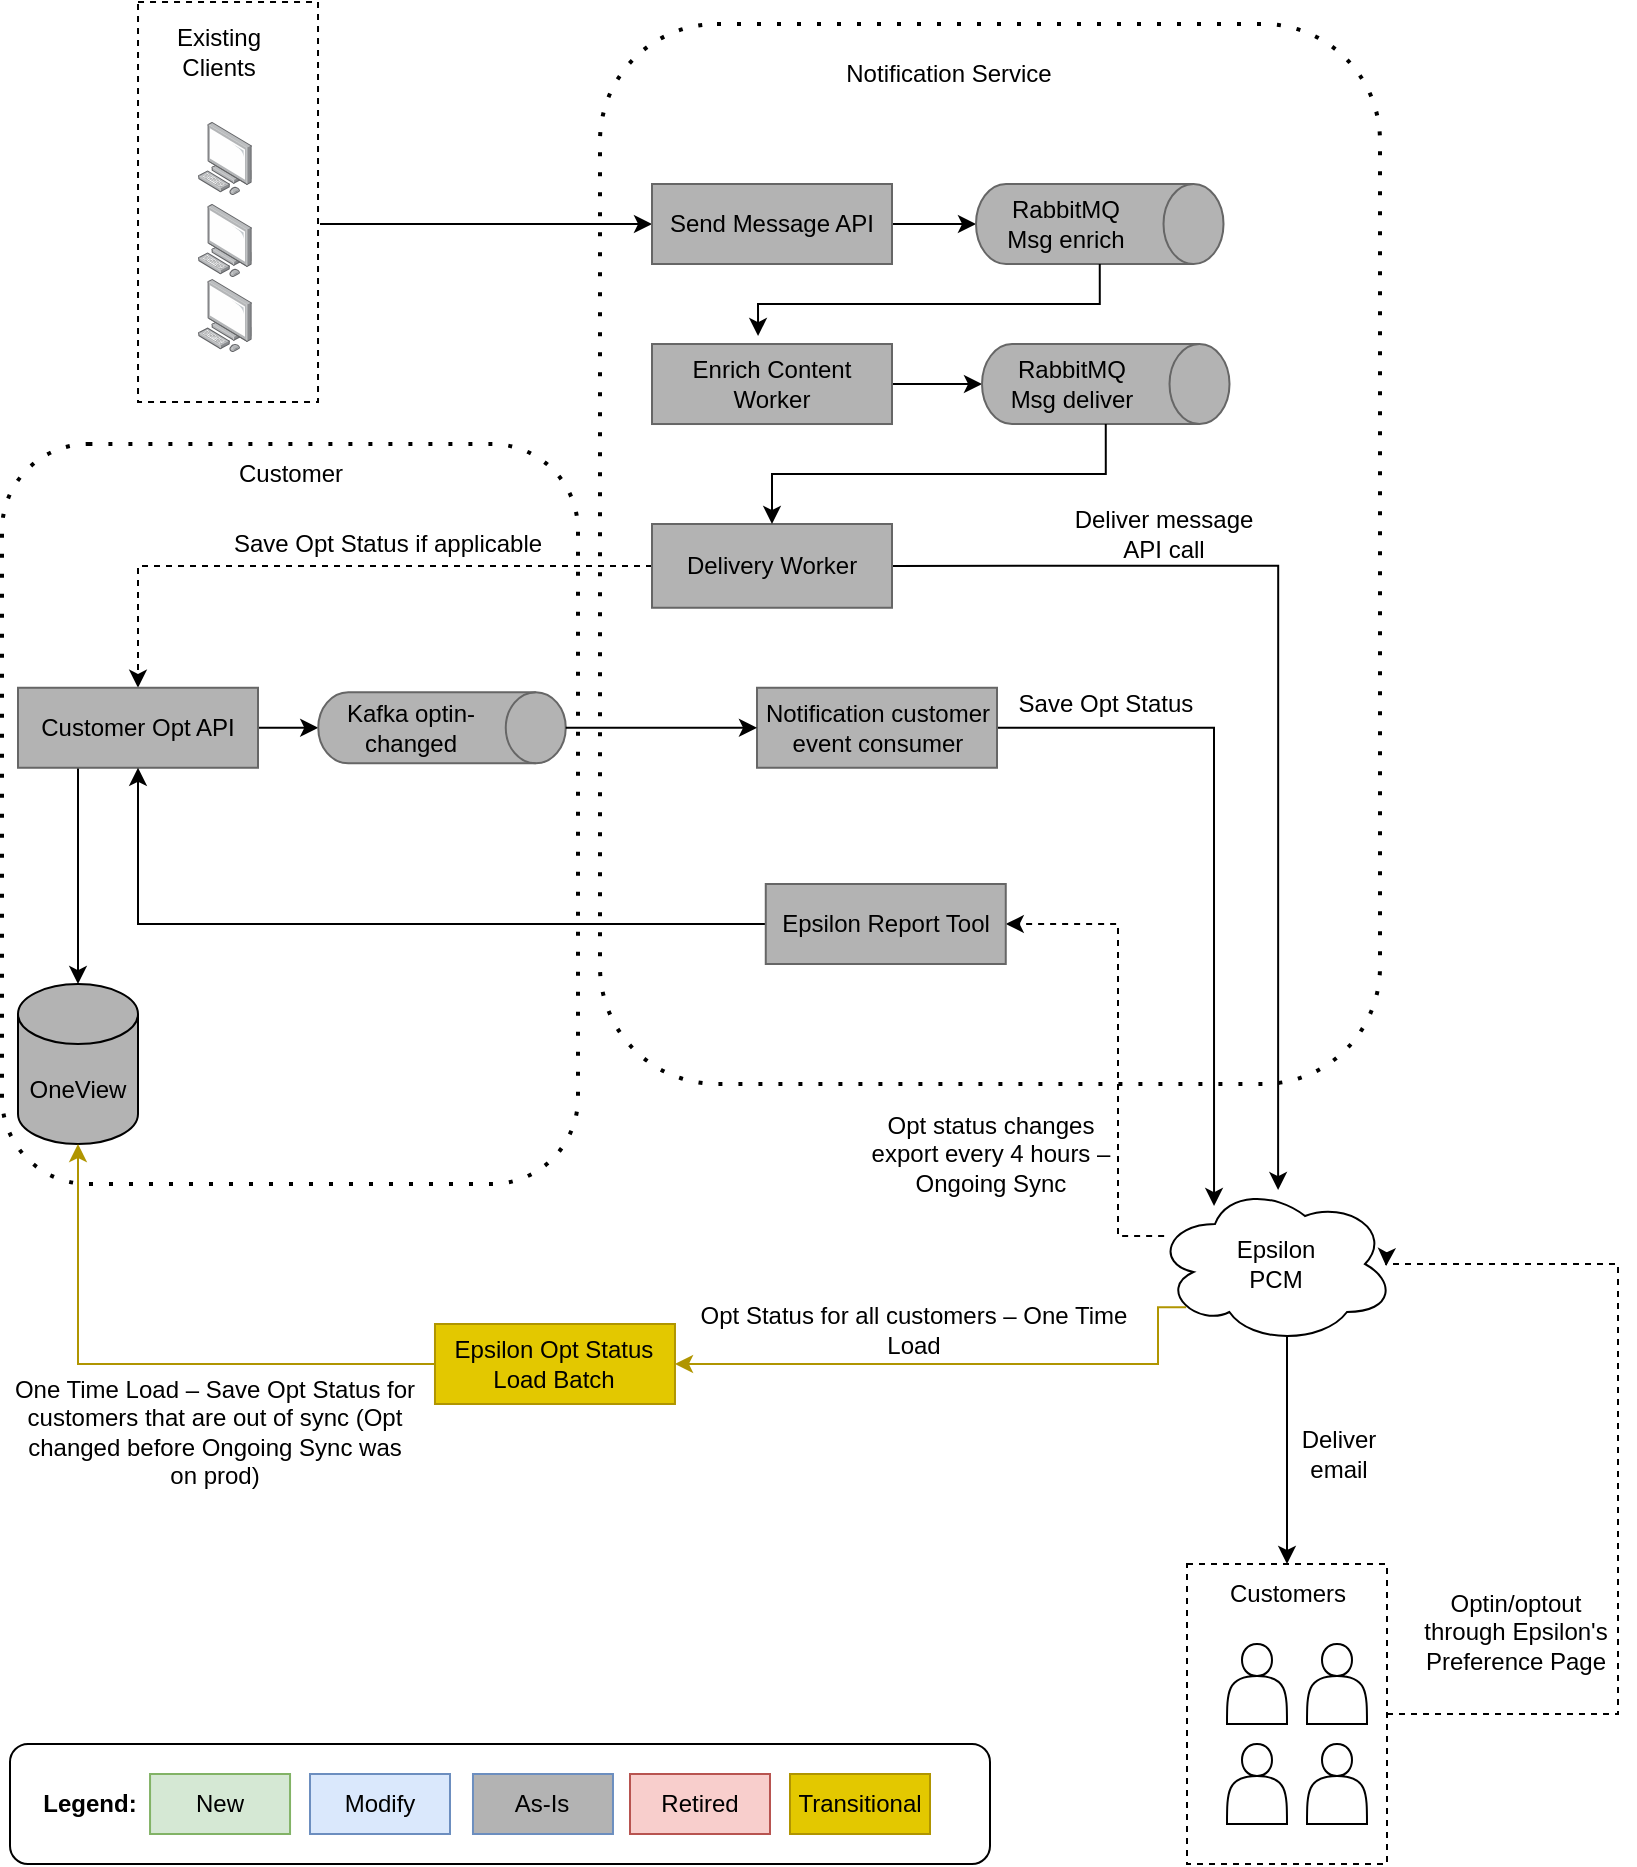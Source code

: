 <mxfile version="21.6.6" type="github">
  <diagram name="Page-1" id="__Ew0BQZnsr-GjZXLVGN">
    <mxGraphModel dx="1306" dy="836" grid="1" gridSize="10" guides="1" tooltips="1" connect="1" arrows="1" fold="1" page="1" pageScale="1" pageWidth="850" pageHeight="1100" math="0" shadow="0">
      <root>
        <mxCell id="0" />
        <mxCell id="1" parent="0" />
        <mxCell id="oAcftZWTEW6j2OKeEVD7-35" value="" style="rounded=1;whiteSpace=wrap;html=1;fillColor=none;dashed=1;dashPattern=1 4;shadow=0;glass=0;strokeColor=#000000;strokeWidth=2;perimeterSpacing=1;" vertex="1" parent="1">
          <mxGeometry x="12" y="280" width="288" height="370" as="geometry" />
        </mxCell>
        <mxCell id="HidH9xInRzpVQGn8SDEV-49" value="" style="rounded=1;whiteSpace=wrap;html=1;fillColor=none;dashed=1;dashPattern=1 4;shadow=0;glass=0;strokeColor=#000000;strokeWidth=2;perimeterSpacing=1;" parent="1" vertex="1">
          <mxGeometry x="311" y="70" width="390" height="530" as="geometry" />
        </mxCell>
        <mxCell id="HidH9xInRzpVQGn8SDEV-13" style="edgeStyle=orthogonalEdgeStyle;rounded=0;orthogonalLoop=1;jettySize=auto;html=1;entryX=0;entryY=0.5;entryDx=0;entryDy=0;exitX=1.011;exitY=0.555;exitDx=0;exitDy=0;exitPerimeter=0;" parent="1" source="HidH9xInRzpVQGn8SDEV-42" target="HidH9xInRzpVQGn8SDEV-7" edge="1">
          <mxGeometry relative="1" as="geometry">
            <mxPoint x="190" y="170" as="sourcePoint" />
          </mxGeometry>
        </mxCell>
        <mxCell id="HidH9xInRzpVQGn8SDEV-12" style="edgeStyle=orthogonalEdgeStyle;rounded=0;orthogonalLoop=1;jettySize=auto;html=1;exitX=1;exitY=0.5;exitDx=0;exitDy=0;entryX=0.5;entryY=1;entryDx=0;entryDy=0;entryPerimeter=0;" parent="1" source="HidH9xInRzpVQGn8SDEV-7" target="HidH9xInRzpVQGn8SDEV-8" edge="1">
          <mxGeometry relative="1" as="geometry" />
        </mxCell>
        <mxCell id="HidH9xInRzpVQGn8SDEV-7" value="Send Message API" style="rounded=0;whiteSpace=wrap;html=1;fillColor=#B3B3B3;gradientColor=none;strokeColor=#666666;" parent="1" vertex="1">
          <mxGeometry x="337" y="150" width="120" height="40" as="geometry" />
        </mxCell>
        <mxCell id="HidH9xInRzpVQGn8SDEV-11" value="" style="group" parent="1" vertex="1" connectable="0">
          <mxGeometry x="499.005" y="149.995" width="123.75" height="40" as="geometry" />
        </mxCell>
        <mxCell id="HidH9xInRzpVQGn8SDEV-8" value="" style="shape=cylinder3;whiteSpace=wrap;html=1;boundedLbl=1;backgroundOutline=1;size=15;rotation=90;fillColor=#B3B3B3;gradientColor=none;strokeColor=#666666;" parent="HidH9xInRzpVQGn8SDEV-11" vertex="1">
          <mxGeometry x="41.875" y="-41.875" width="40" height="123.75" as="geometry" />
        </mxCell>
        <mxCell id="HidH9xInRzpVQGn8SDEV-9" value="RabbitMQ Msg enrich" style="text;html=1;strokeColor=none;fillColor=none;align=center;verticalAlign=middle;whiteSpace=wrap;rounded=0;" parent="HidH9xInRzpVQGn8SDEV-11" vertex="1">
          <mxGeometry x="4.995" y="5.005" width="80" height="30" as="geometry" />
        </mxCell>
        <mxCell id="HidH9xInRzpVQGn8SDEV-18" style="edgeStyle=orthogonalEdgeStyle;rounded=0;orthogonalLoop=1;jettySize=auto;html=1;exitX=1;exitY=0.5;exitDx=0;exitDy=0;entryX=0.5;entryY=1;entryDx=0;entryDy=0;entryPerimeter=0;" parent="1" source="HidH9xInRzpVQGn8SDEV-14" target="HidH9xInRzpVQGn8SDEV-16" edge="1">
          <mxGeometry relative="1" as="geometry" />
        </mxCell>
        <mxCell id="HidH9xInRzpVQGn8SDEV-14" value="Enrich Content Worker" style="rounded=0;whiteSpace=wrap;html=1;fillColor=#B3B3B3;gradientColor=none;strokeColor=#666666;" parent="1" vertex="1">
          <mxGeometry x="337" y="230.01" width="120" height="40" as="geometry" />
        </mxCell>
        <mxCell id="HidH9xInRzpVQGn8SDEV-15" value="" style="group" parent="1" vertex="1" connectable="0">
          <mxGeometry x="502.005" y="230.005" width="123.75" height="40" as="geometry" />
        </mxCell>
        <mxCell id="HidH9xInRzpVQGn8SDEV-16" value="" style="shape=cylinder3;whiteSpace=wrap;html=1;boundedLbl=1;backgroundOutline=1;size=15;rotation=90;fillColor=#B3B3B3;gradientColor=none;strokeColor=#666666;" parent="HidH9xInRzpVQGn8SDEV-15" vertex="1">
          <mxGeometry x="41.875" y="-41.875" width="40" height="123.75" as="geometry" />
        </mxCell>
        <mxCell id="HidH9xInRzpVQGn8SDEV-17" value="RabbitMQ Msg deliver" style="text;html=1;strokeColor=none;fillColor=none;align=center;verticalAlign=middle;whiteSpace=wrap;rounded=0;" parent="HidH9xInRzpVQGn8SDEV-15" vertex="1">
          <mxGeometry x="4.995" y="5.005" width="80" height="30" as="geometry" />
        </mxCell>
        <mxCell id="HidH9xInRzpVQGn8SDEV-31" style="edgeStyle=orthogonalEdgeStyle;rounded=0;orthogonalLoop=1;jettySize=auto;html=1;entryX=0.5;entryY=0;entryDx=0;entryDy=0;dashed=1;" parent="1" source="HidH9xInRzpVQGn8SDEV-20" target="HidH9xInRzpVQGn8SDEV-27" edge="1">
          <mxGeometry relative="1" as="geometry" />
        </mxCell>
        <mxCell id="HidH9xInRzpVQGn8SDEV-52" style="edgeStyle=orthogonalEdgeStyle;rounded=0;orthogonalLoop=1;jettySize=auto;html=1;exitX=1;exitY=0.5;exitDx=0;exitDy=0;entryX=0.513;entryY=0.038;entryDx=0;entryDy=0;entryPerimeter=0;" parent="1" source="HidH9xInRzpVQGn8SDEV-20" target="HidH9xInRzpVQGn8SDEV-51" edge="1">
          <mxGeometry relative="1" as="geometry">
            <mxPoint x="650" y="630" as="targetPoint" />
          </mxGeometry>
        </mxCell>
        <mxCell id="HidH9xInRzpVQGn8SDEV-20" value="Delivery Worker" style="rounded=0;whiteSpace=wrap;html=1;fillColor=#B3B3B3;gradientColor=none;strokeColor=#666666;" parent="1" vertex="1">
          <mxGeometry x="337" y="320" width="120" height="41.88" as="geometry" />
        </mxCell>
        <mxCell id="HidH9xInRzpVQGn8SDEV-24" style="edgeStyle=orthogonalEdgeStyle;rounded=0;orthogonalLoop=1;jettySize=auto;html=1;exitX=1;exitY=0.5;exitDx=0;exitDy=0;exitPerimeter=0;entryX=0.442;entryY=-0.1;entryDx=0;entryDy=0;entryPerimeter=0;" parent="1" source="HidH9xInRzpVQGn8SDEV-8" target="HidH9xInRzpVQGn8SDEV-14" edge="1">
          <mxGeometry relative="1" as="geometry" />
        </mxCell>
        <mxCell id="HidH9xInRzpVQGn8SDEV-25" style="edgeStyle=orthogonalEdgeStyle;rounded=0;orthogonalLoop=1;jettySize=auto;html=1;exitX=1;exitY=0.5;exitDx=0;exitDy=0;exitPerimeter=0;entryX=0.5;entryY=0;entryDx=0;entryDy=0;" parent="1" source="HidH9xInRzpVQGn8SDEV-16" target="HidH9xInRzpVQGn8SDEV-20" edge="1">
          <mxGeometry relative="1" as="geometry" />
        </mxCell>
        <mxCell id="HidH9xInRzpVQGn8SDEV-36" style="edgeStyle=orthogonalEdgeStyle;rounded=0;orthogonalLoop=1;jettySize=auto;html=1;exitX=1;exitY=0.5;exitDx=0;exitDy=0;entryX=0.5;entryY=1;entryDx=0;entryDy=0;entryPerimeter=0;" parent="1" source="HidH9xInRzpVQGn8SDEV-27" target="HidH9xInRzpVQGn8SDEV-33" edge="1">
          <mxGeometry relative="1" as="geometry" />
        </mxCell>
        <mxCell id="HidH9xInRzpVQGn8SDEV-68" style="edgeStyle=orthogonalEdgeStyle;rounded=0;orthogonalLoop=1;jettySize=auto;html=1;entryX=0.5;entryY=0;entryDx=0;entryDy=0;entryPerimeter=0;" parent="1" source="HidH9xInRzpVQGn8SDEV-27" target="HidH9xInRzpVQGn8SDEV-66" edge="1">
          <mxGeometry relative="1" as="geometry">
            <Array as="points">
              <mxPoint x="50" y="520.01" />
            </Array>
          </mxGeometry>
        </mxCell>
        <mxCell id="HidH9xInRzpVQGn8SDEV-27" value="Customer Opt API" style="rounded=0;whiteSpace=wrap;html=1;fillColor=#B3B3B3;gradientColor=none;strokeColor=#666666;" parent="1" vertex="1">
          <mxGeometry x="20" y="401.88" width="120" height="40" as="geometry" />
        </mxCell>
        <mxCell id="HidH9xInRzpVQGn8SDEV-32" value="" style="group" parent="1" vertex="1" connectable="0">
          <mxGeometry x="177" y="401.88" width="110" height="40" as="geometry" />
        </mxCell>
        <mxCell id="HidH9xInRzpVQGn8SDEV-33" value="" style="shape=cylinder3;whiteSpace=wrap;html=1;boundedLbl=1;backgroundOutline=1;size=15;rotation=90;fillColor=#B3B3B3;gradientColor=none;strokeColor=#666666;" parent="HidH9xInRzpVQGn8SDEV-32" vertex="1">
          <mxGeometry x="37.222" y="-41.875" width="35.556" height="123.75" as="geometry" />
        </mxCell>
        <mxCell id="HidH9xInRzpVQGn8SDEV-34" value="Kafka optin-changed" style="text;html=1;strokeColor=none;fillColor=none;align=center;verticalAlign=middle;whiteSpace=wrap;rounded=0;" parent="HidH9xInRzpVQGn8SDEV-32" vertex="1">
          <mxGeometry x="4.44" y="5.005" width="71.111" height="30" as="geometry" />
        </mxCell>
        <mxCell id="HidH9xInRzpVQGn8SDEV-46" value="" style="group" parent="1" vertex="1" connectable="0">
          <mxGeometry x="80.01" y="59" width="90" height="200" as="geometry" />
        </mxCell>
        <mxCell id="HidH9xInRzpVQGn8SDEV-42" value="" style="rounded=0;whiteSpace=wrap;html=1;fillColor=none;dashed=1;" parent="HidH9xInRzpVQGn8SDEV-46" vertex="1">
          <mxGeometry width="90" height="200" as="geometry" />
        </mxCell>
        <mxCell id="HidH9xInRzpVQGn8SDEV-43" value="Existing Clients" style="text;html=1;strokeColor=none;fillColor=none;align=center;verticalAlign=middle;whiteSpace=wrap;rounded=0;" parent="HidH9xInRzpVQGn8SDEV-46" vertex="1">
          <mxGeometry x="1.5" y="10" width="77" height="30" as="geometry" />
        </mxCell>
        <mxCell id="HidH9xInRzpVQGn8SDEV-44" value="" style="group" parent="HidH9xInRzpVQGn8SDEV-46" vertex="1" connectable="0">
          <mxGeometry x="30" y="60" width="26.93" height="115.0" as="geometry" />
        </mxCell>
        <mxCell id="HidH9xInRzpVQGn8SDEV-39" value="" style="image;points=[];aspect=fixed;html=1;align=center;shadow=0;dashed=0;image=img/lib/allied_telesis/computer_and_terminals/Personal_Computer.svg;" parent="HidH9xInRzpVQGn8SDEV-44" vertex="1">
          <mxGeometry y="78.51" width="26.93" height="36.49" as="geometry" />
        </mxCell>
        <mxCell id="HidH9xInRzpVQGn8SDEV-40" value="" style="image;points=[];aspect=fixed;html=1;align=center;shadow=0;dashed=0;image=img/lib/allied_telesis/computer_and_terminals/Personal_Computer.svg;" parent="HidH9xInRzpVQGn8SDEV-44" vertex="1">
          <mxGeometry y="41.0" width="26.93" height="36.49" as="geometry" />
        </mxCell>
        <mxCell id="HidH9xInRzpVQGn8SDEV-41" value="" style="image;points=[];aspect=fixed;html=1;align=center;shadow=0;dashed=0;image=img/lib/allied_telesis/computer_and_terminals/Personal_Computer.svg;" parent="HidH9xInRzpVQGn8SDEV-44" vertex="1">
          <mxGeometry width="26.93" height="36.49" as="geometry" />
        </mxCell>
        <mxCell id="oAcftZWTEW6j2OKeEVD7-7" style="edgeStyle=orthogonalEdgeStyle;rounded=0;orthogonalLoop=1;jettySize=auto;html=1;exitX=1;exitY=0.5;exitDx=0;exitDy=0;entryX=0.246;entryY=0.138;entryDx=0;entryDy=0;entryPerimeter=0;" edge="1" parent="1" source="HidH9xInRzpVQGn8SDEV-47" target="HidH9xInRzpVQGn8SDEV-51">
          <mxGeometry relative="1" as="geometry">
            <mxPoint x="619" y="650" as="targetPoint" />
          </mxGeometry>
        </mxCell>
        <mxCell id="HidH9xInRzpVQGn8SDEV-47" value="Notification customer event consumer" style="rounded=0;whiteSpace=wrap;html=1;fillColor=#B3B3B3;gradientColor=none;strokeColor=#666666;" parent="1" vertex="1">
          <mxGeometry x="389.5" y="401.88" width="120" height="40" as="geometry" />
        </mxCell>
        <mxCell id="HidH9xInRzpVQGn8SDEV-48" style="edgeStyle=orthogonalEdgeStyle;rounded=0;orthogonalLoop=1;jettySize=auto;html=1;entryX=0;entryY=0.5;entryDx=0;entryDy=0;" parent="1" source="HidH9xInRzpVQGn8SDEV-33" target="HidH9xInRzpVQGn8SDEV-47" edge="1">
          <mxGeometry relative="1" as="geometry" />
        </mxCell>
        <mxCell id="HidH9xInRzpVQGn8SDEV-50" value="Notification Service" style="text;html=1;strokeColor=none;fillColor=none;align=center;verticalAlign=middle;whiteSpace=wrap;rounded=0;" parent="1" vertex="1">
          <mxGeometry x="427.5" y="80" width="115" height="30" as="geometry" />
        </mxCell>
        <mxCell id="HidH9xInRzpVQGn8SDEV-64" style="edgeStyle=orthogonalEdgeStyle;rounded=0;orthogonalLoop=1;jettySize=auto;html=1;exitX=0.55;exitY=0.95;exitDx=0;exitDy=0;exitPerimeter=0;entryX=0.5;entryY=0;entryDx=0;entryDy=0;" parent="1" source="HidH9xInRzpVQGn8SDEV-51" target="HidH9xInRzpVQGn8SDEV-62" edge="1">
          <mxGeometry relative="1" as="geometry" />
        </mxCell>
        <mxCell id="oAcftZWTEW6j2OKeEVD7-12" style="edgeStyle=orthogonalEdgeStyle;rounded=0;orthogonalLoop=1;jettySize=auto;html=1;entryX=1;entryY=0.5;entryDx=0;entryDy=0;dashed=1;exitX=0.038;exitY=0.325;exitDx=0;exitDy=0;exitPerimeter=0;" edge="1" parent="1" source="HidH9xInRzpVQGn8SDEV-51" target="oAcftZWTEW6j2OKeEVD7-1">
          <mxGeometry relative="1" as="geometry">
            <mxPoint x="580" y="690" as="sourcePoint" />
            <Array as="points">
              <mxPoint x="570" y="676" />
              <mxPoint x="570" y="520" />
            </Array>
          </mxGeometry>
        </mxCell>
        <mxCell id="oAcftZWTEW6j2OKeEVD7-17" style="edgeStyle=orthogonalEdgeStyle;rounded=0;orthogonalLoop=1;jettySize=auto;html=1;exitX=0.13;exitY=0.77;exitDx=0;exitDy=0;exitPerimeter=0;entryX=1;entryY=0.5;entryDx=0;entryDy=0;fillColor=#e3c800;strokeColor=#B09500;" edge="1" parent="1" source="HidH9xInRzpVQGn8SDEV-51" target="oAcftZWTEW6j2OKeEVD7-16">
          <mxGeometry relative="1" as="geometry">
            <Array as="points">
              <mxPoint x="590" y="712" />
              <mxPoint x="590" y="740" />
            </Array>
          </mxGeometry>
        </mxCell>
        <mxCell id="HidH9xInRzpVQGn8SDEV-51" value="Epsilon &lt;br&gt;PCM" style="ellipse;shape=cloud;whiteSpace=wrap;html=1;" parent="1" vertex="1">
          <mxGeometry x="588.5" y="650" width="120" height="80" as="geometry" />
        </mxCell>
        <mxCell id="HidH9xInRzpVQGn8SDEV-54" value="Deliver message API call" style="text;html=1;strokeColor=none;fillColor=none;align=center;verticalAlign=middle;whiteSpace=wrap;rounded=0;" parent="1" vertex="1">
          <mxGeometry x="542.5" y="310" width="100" height="30" as="geometry" />
        </mxCell>
        <mxCell id="HidH9xInRzpVQGn8SDEV-55" value="Save Opt Status" style="text;html=1;strokeColor=none;fillColor=none;align=center;verticalAlign=middle;whiteSpace=wrap;rounded=0;" parent="1" vertex="1">
          <mxGeometry x="513.88" y="400" width="100" height="20" as="geometry" />
        </mxCell>
        <mxCell id="HidH9xInRzpVQGn8SDEV-63" value="" style="group" parent="1" vertex="1" connectable="0">
          <mxGeometry x="604.5" y="840" width="100" height="150" as="geometry" />
        </mxCell>
        <mxCell id="HidH9xInRzpVQGn8SDEV-56" value="" style="shape=actor;whiteSpace=wrap;html=1;" parent="HidH9xInRzpVQGn8SDEV-63" vertex="1">
          <mxGeometry x="20" y="40" width="30" height="40" as="geometry" />
        </mxCell>
        <mxCell id="HidH9xInRzpVQGn8SDEV-58" value="" style="shape=actor;whiteSpace=wrap;html=1;" parent="HidH9xInRzpVQGn8SDEV-63" vertex="1">
          <mxGeometry x="60" y="40" width="30" height="40" as="geometry" />
        </mxCell>
        <mxCell id="HidH9xInRzpVQGn8SDEV-59" value="" style="shape=actor;whiteSpace=wrap;html=1;" parent="HidH9xInRzpVQGn8SDEV-63" vertex="1">
          <mxGeometry x="60" y="90" width="30" height="40" as="geometry" />
        </mxCell>
        <mxCell id="HidH9xInRzpVQGn8SDEV-60" value="" style="shape=actor;whiteSpace=wrap;html=1;" parent="HidH9xInRzpVQGn8SDEV-63" vertex="1">
          <mxGeometry x="20" y="90" width="30" height="40" as="geometry" />
        </mxCell>
        <mxCell id="HidH9xInRzpVQGn8SDEV-61" value="" style="rounded=0;whiteSpace=wrap;html=1;fillColor=none;dashed=1;" parent="HidH9xInRzpVQGn8SDEV-63" vertex="1">
          <mxGeometry width="100" height="150" as="geometry" />
        </mxCell>
        <mxCell id="HidH9xInRzpVQGn8SDEV-62" value="Customers" style="text;html=1;strokeColor=none;fillColor=none;align=center;verticalAlign=middle;whiteSpace=wrap;rounded=0;" parent="HidH9xInRzpVQGn8SDEV-63" vertex="1">
          <mxGeometry x="20" width="60" height="30" as="geometry" />
        </mxCell>
        <mxCell id="HidH9xInRzpVQGn8SDEV-65" value="Deliver email" style="text;html=1;strokeColor=none;fillColor=none;align=center;verticalAlign=middle;whiteSpace=wrap;rounded=0;" parent="1" vertex="1">
          <mxGeometry x="656" y="770" width="48.5" height="30" as="geometry" />
        </mxCell>
        <mxCell id="HidH9xInRzpVQGn8SDEV-66" value="OneView" style="shape=cylinder3;whiteSpace=wrap;html=1;boundedLbl=1;backgroundOutline=1;size=15;fillColor=#B3B3B3;" parent="1" vertex="1">
          <mxGeometry x="20" y="550.01" width="60" height="80" as="geometry" />
        </mxCell>
        <mxCell id="HidH9xInRzpVQGn8SDEV-67" value="Save Opt Status if applicable" style="text;html=1;strokeColor=none;fillColor=none;align=center;verticalAlign=middle;whiteSpace=wrap;rounded=0;" parent="1" vertex="1">
          <mxGeometry x="120" y="320" width="170" height="20" as="geometry" />
        </mxCell>
        <mxCell id="HidH9xInRzpVQGn8SDEV-69" value="Opt Status for all customers – One Time Load" style="text;html=1;strokeColor=none;fillColor=none;align=center;verticalAlign=middle;whiteSpace=wrap;rounded=0;" parent="1" vertex="1">
          <mxGeometry x="348.49" y="713" width="240.01" height="20" as="geometry" />
        </mxCell>
        <mxCell id="oAcftZWTEW6j2OKeEVD7-9" style="edgeStyle=orthogonalEdgeStyle;rounded=0;orthogonalLoop=1;jettySize=auto;html=1;entryX=0.5;entryY=1;entryDx=0;entryDy=0;" edge="1" parent="1" source="oAcftZWTEW6j2OKeEVD7-1" target="HidH9xInRzpVQGn8SDEV-27">
          <mxGeometry relative="1" as="geometry" />
        </mxCell>
        <mxCell id="oAcftZWTEW6j2OKeEVD7-1" value="Epsilon Report Tool" style="rounded=0;whiteSpace=wrap;html=1;fillColor=#B3B3B3;gradientColor=none;strokeColor=#666666;" vertex="1" parent="1">
          <mxGeometry x="393.88" y="500" width="120" height="40" as="geometry" />
        </mxCell>
        <mxCell id="oAcftZWTEW6j2OKeEVD7-11" value="Optin/optout through Epsilon&#39;s Preference Page" style="text;html=1;strokeColor=none;fillColor=none;align=center;verticalAlign=middle;whiteSpace=wrap;rounded=0;" vertex="1" parent="1">
          <mxGeometry x="716" y="859" width="105.99" height="30" as="geometry" />
        </mxCell>
        <mxCell id="oAcftZWTEW6j2OKeEVD7-13" value="Opt status changes export every 4 hours – Ongoing Sync" style="text;html=1;strokeColor=none;fillColor=none;align=center;verticalAlign=middle;whiteSpace=wrap;rounded=0;" vertex="1" parent="1">
          <mxGeometry x="440" y="620" width="132.5" height="30" as="geometry" />
        </mxCell>
        <mxCell id="oAcftZWTEW6j2OKeEVD7-14" style="edgeStyle=orthogonalEdgeStyle;rounded=0;orthogonalLoop=1;jettySize=auto;html=1;exitX=1;exitY=0.5;exitDx=0;exitDy=0;dashed=1;entryX=0.963;entryY=0.513;entryDx=0;entryDy=0;entryPerimeter=0;" edge="1" parent="1" source="HidH9xInRzpVQGn8SDEV-61" target="HidH9xInRzpVQGn8SDEV-51">
          <mxGeometry relative="1" as="geometry">
            <mxPoint x="705" y="690" as="targetPoint" />
            <Array as="points">
              <mxPoint x="820" y="915" />
              <mxPoint x="820" y="690" />
            </Array>
          </mxGeometry>
        </mxCell>
        <mxCell id="oAcftZWTEW6j2OKeEVD7-19" style="edgeStyle=orthogonalEdgeStyle;rounded=0;orthogonalLoop=1;jettySize=auto;html=1;entryX=0.5;entryY=1;entryDx=0;entryDy=0;entryPerimeter=0;fillColor=#e3c800;strokeColor=#B09500;" edge="1" parent="1" source="oAcftZWTEW6j2OKeEVD7-16" target="HidH9xInRzpVQGn8SDEV-66">
          <mxGeometry relative="1" as="geometry" />
        </mxCell>
        <mxCell id="oAcftZWTEW6j2OKeEVD7-16" value="Epsilon Opt Status Load Batch" style="rounded=0;whiteSpace=wrap;html=1;fillColor=#e3c800;strokeColor=#B09500;fontColor=#000000;" vertex="1" parent="1">
          <mxGeometry x="228.49" y="720" width="120" height="40" as="geometry" />
        </mxCell>
        <mxCell id="oAcftZWTEW6j2OKeEVD7-20" value="One Time Load – Save Opt Status for customers that are out of sync (Opt changed before Ongoing Sync was on prod)" style="text;html=1;strokeColor=none;fillColor=none;align=center;verticalAlign=middle;whiteSpace=wrap;rounded=0;" vertex="1" parent="1">
          <mxGeometry x="16" y="764" width="205" height="20" as="geometry" />
        </mxCell>
        <mxCell id="oAcftZWTEW6j2OKeEVD7-36" value="Customer" style="text;html=1;strokeColor=none;fillColor=none;align=center;verticalAlign=middle;whiteSpace=wrap;rounded=0;" vertex="1" parent="1">
          <mxGeometry x="98.5" y="280" width="115" height="30" as="geometry" />
        </mxCell>
        <mxCell id="oAcftZWTEW6j2OKeEVD7-40" value="" style="group" vertex="1" connectable="0" parent="1">
          <mxGeometry x="16" y="930" width="490" height="60" as="geometry" />
        </mxCell>
        <mxCell id="oAcftZWTEW6j2OKeEVD7-39" value="" style="rounded=1;whiteSpace=wrap;html=1;" vertex="1" parent="oAcftZWTEW6j2OKeEVD7-40">
          <mxGeometry width="490" height="60" as="geometry" />
        </mxCell>
        <mxCell id="oAcftZWTEW6j2OKeEVD7-22" value="New" style="rounded=0;whiteSpace=wrap;html=1;fillColor=#d5e8d4;strokeColor=#82b366;" vertex="1" parent="oAcftZWTEW6j2OKeEVD7-40">
          <mxGeometry x="70.02" y="15" width="70" height="30" as="geometry" />
        </mxCell>
        <mxCell id="oAcftZWTEW6j2OKeEVD7-30" value="Modify" style="rounded=0;whiteSpace=wrap;html=1;fillColor=#dae8fc;strokeColor=#6c8ebf;" vertex="1" parent="oAcftZWTEW6j2OKeEVD7-40">
          <mxGeometry x="150" y="15" width="70" height="30" as="geometry" />
        </mxCell>
        <mxCell id="oAcftZWTEW6j2OKeEVD7-32" value="Retired" style="rounded=0;whiteSpace=wrap;html=1;fillColor=#f8cecc;strokeColor=#b85450;" vertex="1" parent="oAcftZWTEW6j2OKeEVD7-40">
          <mxGeometry x="310" y="15" width="70" height="30" as="geometry" />
        </mxCell>
        <mxCell id="oAcftZWTEW6j2OKeEVD7-33" value="Transitional" style="rounded=0;whiteSpace=wrap;html=1;fillColor=#e3c800;strokeColor=#B09500;fontColor=#000000;" vertex="1" parent="oAcftZWTEW6j2OKeEVD7-40">
          <mxGeometry x="390" y="15" width="70" height="30" as="geometry" />
        </mxCell>
        <mxCell id="oAcftZWTEW6j2OKeEVD7-37" value="&lt;b&gt;Legend:&lt;/b&gt;" style="text;html=1;strokeColor=none;fillColor=none;align=center;verticalAlign=middle;whiteSpace=wrap;rounded=0;" vertex="1" parent="oAcftZWTEW6j2OKeEVD7-40">
          <mxGeometry x="10" y="15" width="60" height="30" as="geometry" />
        </mxCell>
        <mxCell id="oAcftZWTEW6j2OKeEVD7-38" value="As-Is" style="rounded=0;whiteSpace=wrap;html=1;fillColor=#B3B3B3;strokeColor=#6c8ebf;" vertex="1" parent="oAcftZWTEW6j2OKeEVD7-40">
          <mxGeometry x="231.49" y="15" width="70" height="30" as="geometry" />
        </mxCell>
      </root>
    </mxGraphModel>
  </diagram>
</mxfile>

